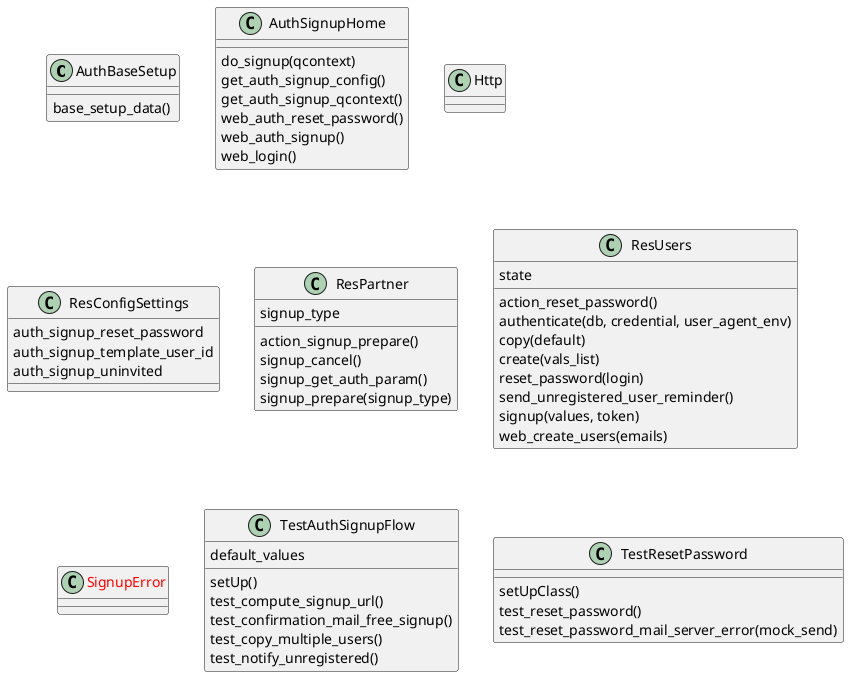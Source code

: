 @startuml classes_auth_signup
set namespaceSeparator none
class "AuthBaseSetup" as odoo_src.odoo.addons.auth_signup.controllers.main.AuthBaseSetup {
  base_setup_data()
}
class "AuthSignupHome" as odoo_src.odoo.addons.auth_signup.controllers.main.AuthSignupHome {
  do_signup(qcontext)
  get_auth_signup_config()
  get_auth_signup_qcontext()
  web_auth_reset_password()
  web_auth_signup()
  web_login()
}
class "Http" as odoo_src.odoo.addons.auth_signup.models.ir_http.Http {
}
class "ResConfigSettings" as odoo_src.odoo.addons.auth_signup.models.res_config_settings.ResConfigSettings {
  auth_signup_reset_password
  auth_signup_template_user_id
  auth_signup_uninvited
}
class "ResPartner" as odoo_src.odoo.addons.auth_signup.models.res_partner.ResPartner {
  signup_type
  action_signup_prepare()
  signup_cancel()
  signup_get_auth_param()
  signup_prepare(signup_type)
}
class "ResUsers" as odoo_src.odoo.addons.auth_signup.models.res_users.ResUsers {
  state
  action_reset_password()
  authenticate(db, credential, user_agent_env)
  copy(default)
  create(vals_list)
  reset_password(login)
  send_unregistered_user_reminder()
  signup(values, token)
  web_create_users(emails)
}
class "<color:red>SignupError</color>" as odoo_src.odoo.addons.auth_signup.models.res_partner.SignupError {
}
class "TestAuthSignupFlow" as odoo_src.odoo.addons.auth_signup.tests.test_auth_signup.TestAuthSignupFlow {
  default_values
  setUp()
  test_compute_signup_url()
  test_confirmation_mail_free_signup()
  test_copy_multiple_users()
  test_notify_unregistered()
}
class "TestResetPassword" as odoo_src.odoo.addons.auth_signup.tests.test_reset_password.TestResetPassword {
  setUpClass()
  test_reset_password()
  test_reset_password_mail_server_error(mock_send)
}
@enduml
